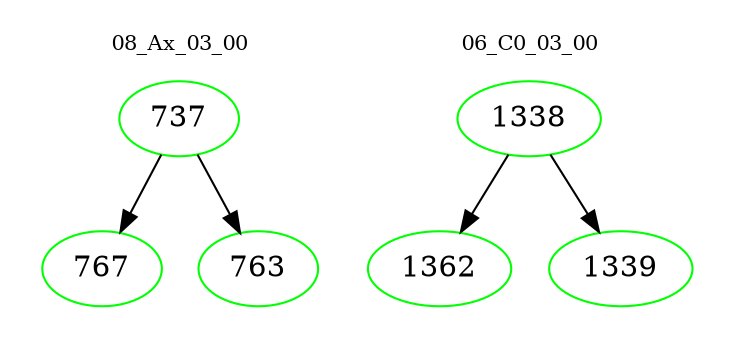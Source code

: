 digraph{
subgraph cluster_0 {
color = white
label = "08_Ax_03_00";
fontsize=10;
T0_737 [label="737", color="green"]
T0_737 -> T0_767 [color="black"]
T0_767 [label="767", color="green"]
T0_737 -> T0_763 [color="black"]
T0_763 [label="763", color="green"]
}
subgraph cluster_1 {
color = white
label = "06_C0_03_00";
fontsize=10;
T1_1338 [label="1338", color="green"]
T1_1338 -> T1_1362 [color="black"]
T1_1362 [label="1362", color="green"]
T1_1338 -> T1_1339 [color="black"]
T1_1339 [label="1339", color="green"]
}
}
